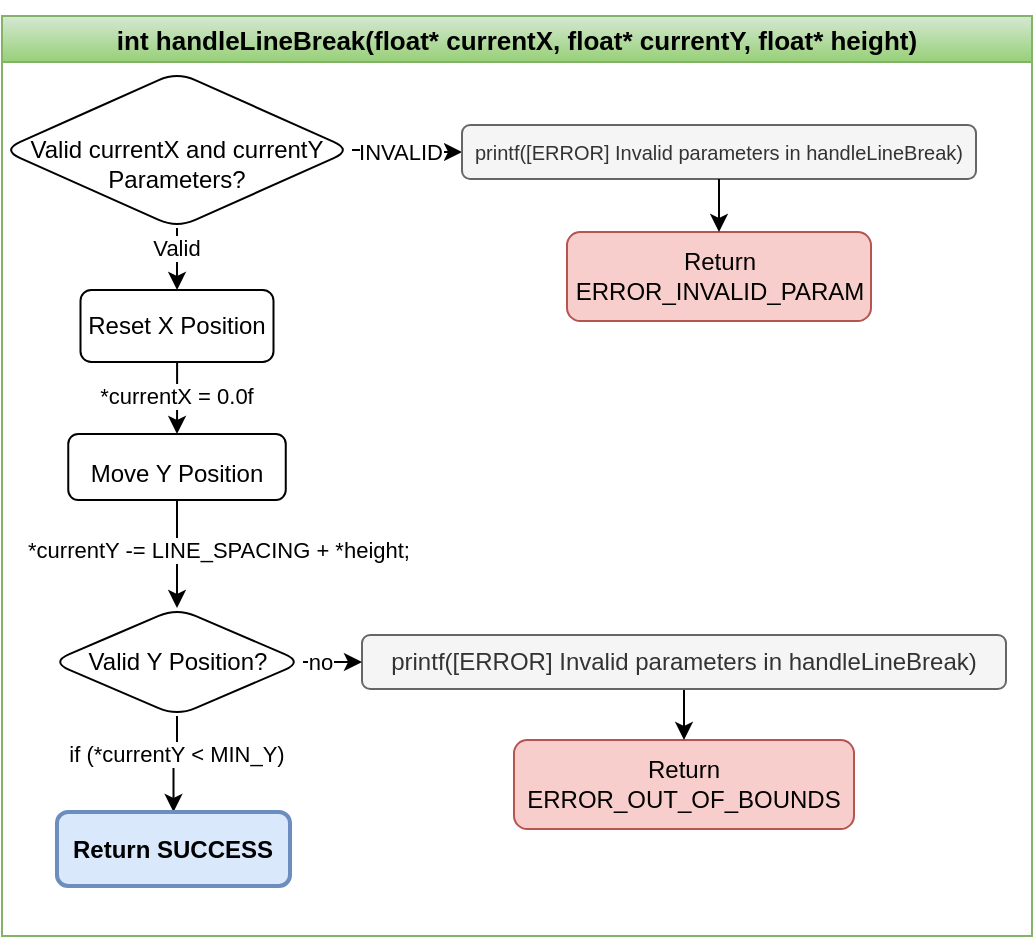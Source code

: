 <mxfile version="25.0.2">
  <diagram id="readFontFile" name="readFontFile">
    <mxGraphModel dx="1050" dy="-1621" grid="1" gridSize="10" guides="1" tooltips="1" connect="1" arrows="1" fold="1" page="1" pageScale="1" pageWidth="827" pageHeight="1169" math="0" shadow="0">
      <root>
        <mxCell id="0" />
        <mxCell id="1" parent="0" />
        <mxCell id="29" value="" style="endArrow=classic;html=1;exitX=0;exitY=0.5;entryX=0;entryY=0.5;fontColor=#FFFFFF;" parent="1" edge="1">
          <mxGeometry width="50" height="50" relative="1" as="geometry">
            <Array as="points">
              <mxPoint x="100" y="760" />
              <mxPoint x="100" y="630" />
            </Array>
            <mxPoint x="180" y="790.0" as="targetPoint" />
          </mxGeometry>
        </mxCell>
        <mxCell id="E_c6N13kWU-aaVc1r3jN-29" value="&lt;p class=&quot;MsoNormal&quot;&gt;&lt;b&gt;&lt;span style=&quot;line-height: 110%;&quot;&gt;&lt;font style=&quot;font-size: 13px;&quot;&gt;int handleLineBreak(float* currentX, float* currentY, float* height)&lt;/font&gt;&lt;span style=&quot;color: rgb(68, 114, 196); font-size: 12pt;&quot;&gt;&lt;/span&gt;&lt;/span&gt;&lt;/b&gt;&lt;/p&gt;" style="swimlane;whiteSpace=wrap;html=1;fillColor=#d5e8d4;strokeColor=#82b366;gradientColor=#97d077;startSize=23;" vertex="1" parent="1">
          <mxGeometry x="156" y="2360" width="515" height="460" as="geometry" />
        </mxCell>
        <mxCell id="E_c6N13kWU-aaVc1r3jN-30" style="edgeStyle=orthogonalEdgeStyle;rounded=0;orthogonalLoop=1;jettySize=auto;html=1;exitX=1;exitY=0.5;exitDx=0;exitDy=0;" edge="1" parent="E_c6N13kWU-aaVc1r3jN-29" source="E_c6N13kWU-aaVc1r3jN-34" target="E_c6N13kWU-aaVc1r3jN-35">
          <mxGeometry relative="1" as="geometry" />
        </mxCell>
        <mxCell id="E_c6N13kWU-aaVc1r3jN-31" value="INVALID" style="edgeLabel;html=1;align=center;verticalAlign=middle;resizable=0;points=[];" vertex="1" connectable="0" parent="E_c6N13kWU-aaVc1r3jN-30">
          <mxGeometry x="-0.153" y="-1" relative="1" as="geometry">
            <mxPoint as="offset" />
          </mxGeometry>
        </mxCell>
        <mxCell id="E_c6N13kWU-aaVc1r3jN-32" value="" style="edgeStyle=orthogonalEdgeStyle;rounded=0;orthogonalLoop=1;jettySize=auto;html=1;" edge="1" parent="E_c6N13kWU-aaVc1r3jN-29" source="E_c6N13kWU-aaVc1r3jN-34" target="E_c6N13kWU-aaVc1r3jN-41">
          <mxGeometry relative="1" as="geometry" />
        </mxCell>
        <mxCell id="E_c6N13kWU-aaVc1r3jN-33" value="Valid" style="edgeLabel;html=1;align=center;verticalAlign=middle;resizable=0;points=[];" vertex="1" connectable="0" parent="E_c6N13kWU-aaVc1r3jN-32">
          <mxGeometry x="-0.362" y="-1" relative="1" as="geometry">
            <mxPoint as="offset" />
          </mxGeometry>
        </mxCell>
        <mxCell id="E_c6N13kWU-aaVc1r3jN-34" value="&lt;br&gt;Valid currentX and currentY Parameters?" style="rhombus;whiteSpace=wrap;html=1;rounded=1;" vertex="1" parent="E_c6N13kWU-aaVc1r3jN-29">
          <mxGeometry y="28" width="175" height="78" as="geometry" />
        </mxCell>
        <mxCell id="E_c6N13kWU-aaVc1r3jN-35" value="&lt;font style=&quot;font-size: 10px;&quot;&gt;printf([ERROR] Invalid parameters in handleLineBreak)&lt;/font&gt;" style="rounded=1;whiteSpace=wrap;html=1;fillColor=#f5f5f5;strokeColor=#666666;fontColor=#333333;" vertex="1" parent="E_c6N13kWU-aaVc1r3jN-29">
          <mxGeometry x="230" y="54.5" width="257" height="27" as="geometry" />
        </mxCell>
        <mxCell id="E_c6N13kWU-aaVc1r3jN-36" value="Return&lt;br&gt;ERROR_INVALID_PARAM" style="whiteSpace=wrap;html=1;fillColor=#f8cecc;strokeColor=#b85450;rounded=1;" vertex="1" parent="E_c6N13kWU-aaVc1r3jN-29">
          <mxGeometry x="282.5" y="108" width="152" height="44.5" as="geometry" />
        </mxCell>
        <mxCell id="E_c6N13kWU-aaVc1r3jN-37" value="" style="edgeStyle=orthogonalEdgeStyle;rounded=0;orthogonalLoop=1;jettySize=auto;html=1;" edge="1" parent="E_c6N13kWU-aaVc1r3jN-29" source="E_c6N13kWU-aaVc1r3jN-35" target="E_c6N13kWU-aaVc1r3jN-36">
          <mxGeometry relative="1" as="geometry">
            <mxPoint x="385.687" y="67.0" as="sourcePoint" />
          </mxGeometry>
        </mxCell>
        <mxCell id="E_c6N13kWU-aaVc1r3jN-38" value="Return ERROR_OUT_OF_BOUNDS" style="whiteSpace=wrap;html=1;fillColor=#f8cecc;strokeColor=#b85450;rounded=1;" vertex="1" parent="E_c6N13kWU-aaVc1r3jN-29">
          <mxGeometry x="256" y="362" width="170" height="44.5" as="geometry" />
        </mxCell>
        <mxCell id="E_c6N13kWU-aaVc1r3jN-39" value="" style="edgeStyle=orthogonalEdgeStyle;rounded=0;orthogonalLoop=1;jettySize=auto;html=1;" edge="1" parent="E_c6N13kWU-aaVc1r3jN-29" source="E_c6N13kWU-aaVc1r3jN-41" target="E_c6N13kWU-aaVc1r3jN-44">
          <mxGeometry relative="1" as="geometry" />
        </mxCell>
        <mxCell id="E_c6N13kWU-aaVc1r3jN-40" value="*currentX = 0.0f" style="edgeLabel;html=1;align=center;verticalAlign=middle;resizable=0;points=[];" vertex="1" connectable="0" parent="E_c6N13kWU-aaVc1r3jN-39">
          <mxGeometry x="-0.2" y="-1" relative="1" as="geometry">
            <mxPoint y="2" as="offset" />
          </mxGeometry>
        </mxCell>
        <mxCell id="E_c6N13kWU-aaVc1r3jN-41" value="Reset X Position" style="whiteSpace=wrap;html=1;rounded=1;" vertex="1" parent="E_c6N13kWU-aaVc1r3jN-29">
          <mxGeometry x="39.25" y="137" width="96.5" height="36" as="geometry" />
        </mxCell>
        <mxCell id="E_c6N13kWU-aaVc1r3jN-42" value="" style="edgeStyle=orthogonalEdgeStyle;rounded=0;orthogonalLoop=1;jettySize=auto;html=1;" edge="1" parent="E_c6N13kWU-aaVc1r3jN-29" source="E_c6N13kWU-aaVc1r3jN-44" target="E_c6N13kWU-aaVc1r3jN-48">
          <mxGeometry relative="1" as="geometry">
            <mxPoint x="87.505" y="308.5" as="targetPoint" />
          </mxGeometry>
        </mxCell>
        <mxCell id="E_c6N13kWU-aaVc1r3jN-43" value="*currentY -= LINE_SPACING + *height;" style="edgeLabel;html=1;align=center;verticalAlign=middle;resizable=0;points=[];" vertex="1" connectable="0" parent="E_c6N13kWU-aaVc1r3jN-42">
          <mxGeometry x="-0.128" y="-1" relative="1" as="geometry">
            <mxPoint x="21" y="1" as="offset" />
          </mxGeometry>
        </mxCell>
        <mxCell id="E_c6N13kWU-aaVc1r3jN-44" value="&lt;table&gt;&lt;tbody&gt;&lt;tr&gt;&lt;td&gt;&lt;strong&gt;&lt;/strong&gt;&lt;/td&gt;&lt;/tr&gt;&lt;/tbody&gt;&lt;/table&gt;&lt;table&gt;&lt;tbody&gt;&lt;tr&gt;&lt;td&gt;Move Y Position&lt;/td&gt;&lt;/tr&gt;&lt;/tbody&gt;&lt;/table&gt;" style="whiteSpace=wrap;html=1;rounded=1;" vertex="1" parent="E_c6N13kWU-aaVc1r3jN-29">
          <mxGeometry x="33.13" y="209" width="108.75" height="33" as="geometry" />
        </mxCell>
        <mxCell id="E_c6N13kWU-aaVc1r3jN-45" style="edgeStyle=orthogonalEdgeStyle;rounded=0;orthogonalLoop=1;jettySize=auto;html=1;" edge="1" parent="E_c6N13kWU-aaVc1r3jN-29" source="E_c6N13kWU-aaVc1r3jN-49" target="E_c6N13kWU-aaVc1r3jN-38">
          <mxGeometry relative="1" as="geometry">
            <mxPoint x="194.429" y="323.143" as="targetPoint" />
          </mxGeometry>
        </mxCell>
        <mxCell id="E_c6N13kWU-aaVc1r3jN-46" value="" style="edgeStyle=orthogonalEdgeStyle;rounded=0;orthogonalLoop=1;jettySize=auto;html=1;" edge="1" parent="E_c6N13kWU-aaVc1r3jN-29" source="E_c6N13kWU-aaVc1r3jN-48" target="E_c6N13kWU-aaVc1r3jN-52">
          <mxGeometry relative="1" as="geometry" />
        </mxCell>
        <mxCell id="E_c6N13kWU-aaVc1r3jN-47" value="if (*currentY &amp;lt; MIN_Y)" style="edgeLabel;html=1;align=center;verticalAlign=middle;resizable=0;points=[];" vertex="1" connectable="0" parent="E_c6N13kWU-aaVc1r3jN-46">
          <mxGeometry x="-0.229" y="-1" relative="1" as="geometry">
            <mxPoint as="offset" />
          </mxGeometry>
        </mxCell>
        <mxCell id="E_c6N13kWU-aaVc1r3jN-48" value="Valid Y Position?" style="rhombus;whiteSpace=wrap;html=1;rounded=1;" vertex="1" parent="E_c6N13kWU-aaVc1r3jN-29">
          <mxGeometry x="24.51" y="296" width="125.99" height="54" as="geometry" />
        </mxCell>
        <mxCell id="E_c6N13kWU-aaVc1r3jN-49" value="printf([ERROR] Invalid parameters in handleLineBreak)" style="rounded=1;whiteSpace=wrap;html=1;fillColor=#f5f5f5;strokeColor=#666666;fontColor=#333333;" vertex="1" parent="E_c6N13kWU-aaVc1r3jN-29">
          <mxGeometry x="180" y="309.5" width="322" height="27" as="geometry" />
        </mxCell>
        <mxCell id="E_c6N13kWU-aaVc1r3jN-50" value="" style="edgeStyle=orthogonalEdgeStyle;rounded=0;orthogonalLoop=1;jettySize=auto;html=1;exitX=1;exitY=0.5;exitDx=0;exitDy=0;" edge="1" parent="E_c6N13kWU-aaVc1r3jN-29" source="E_c6N13kWU-aaVc1r3jN-48" target="E_c6N13kWU-aaVc1r3jN-49">
          <mxGeometry relative="1" as="geometry">
            <mxPoint x="487.429" y="3645.143" as="targetPoint" />
            <mxPoint x="444" y="3645" as="sourcePoint" />
          </mxGeometry>
        </mxCell>
        <mxCell id="E_c6N13kWU-aaVc1r3jN-51" value="no" style="edgeLabel;html=1;align=center;verticalAlign=middle;resizable=0;points=[];" vertex="1" connectable="0" parent="E_c6N13kWU-aaVc1r3jN-50">
          <mxGeometry x="0.354" y="-1" relative="1" as="geometry">
            <mxPoint x="-5" y="-1" as="offset" />
          </mxGeometry>
        </mxCell>
        <mxCell id="E_c6N13kWU-aaVc1r3jN-52" value="&lt;b&gt;Return SUCCESS&lt;/b&gt;" style="whiteSpace=wrap;html=1;rounded=1;fillColor=#dae8fc;strokeColor=#6c8ebf;strokeWidth=2;" vertex="1" parent="E_c6N13kWU-aaVc1r3jN-29">
          <mxGeometry x="27.49" y="398" width="116.51" height="37" as="geometry" />
        </mxCell>
      </root>
    </mxGraphModel>
  </diagram>
</mxfile>
